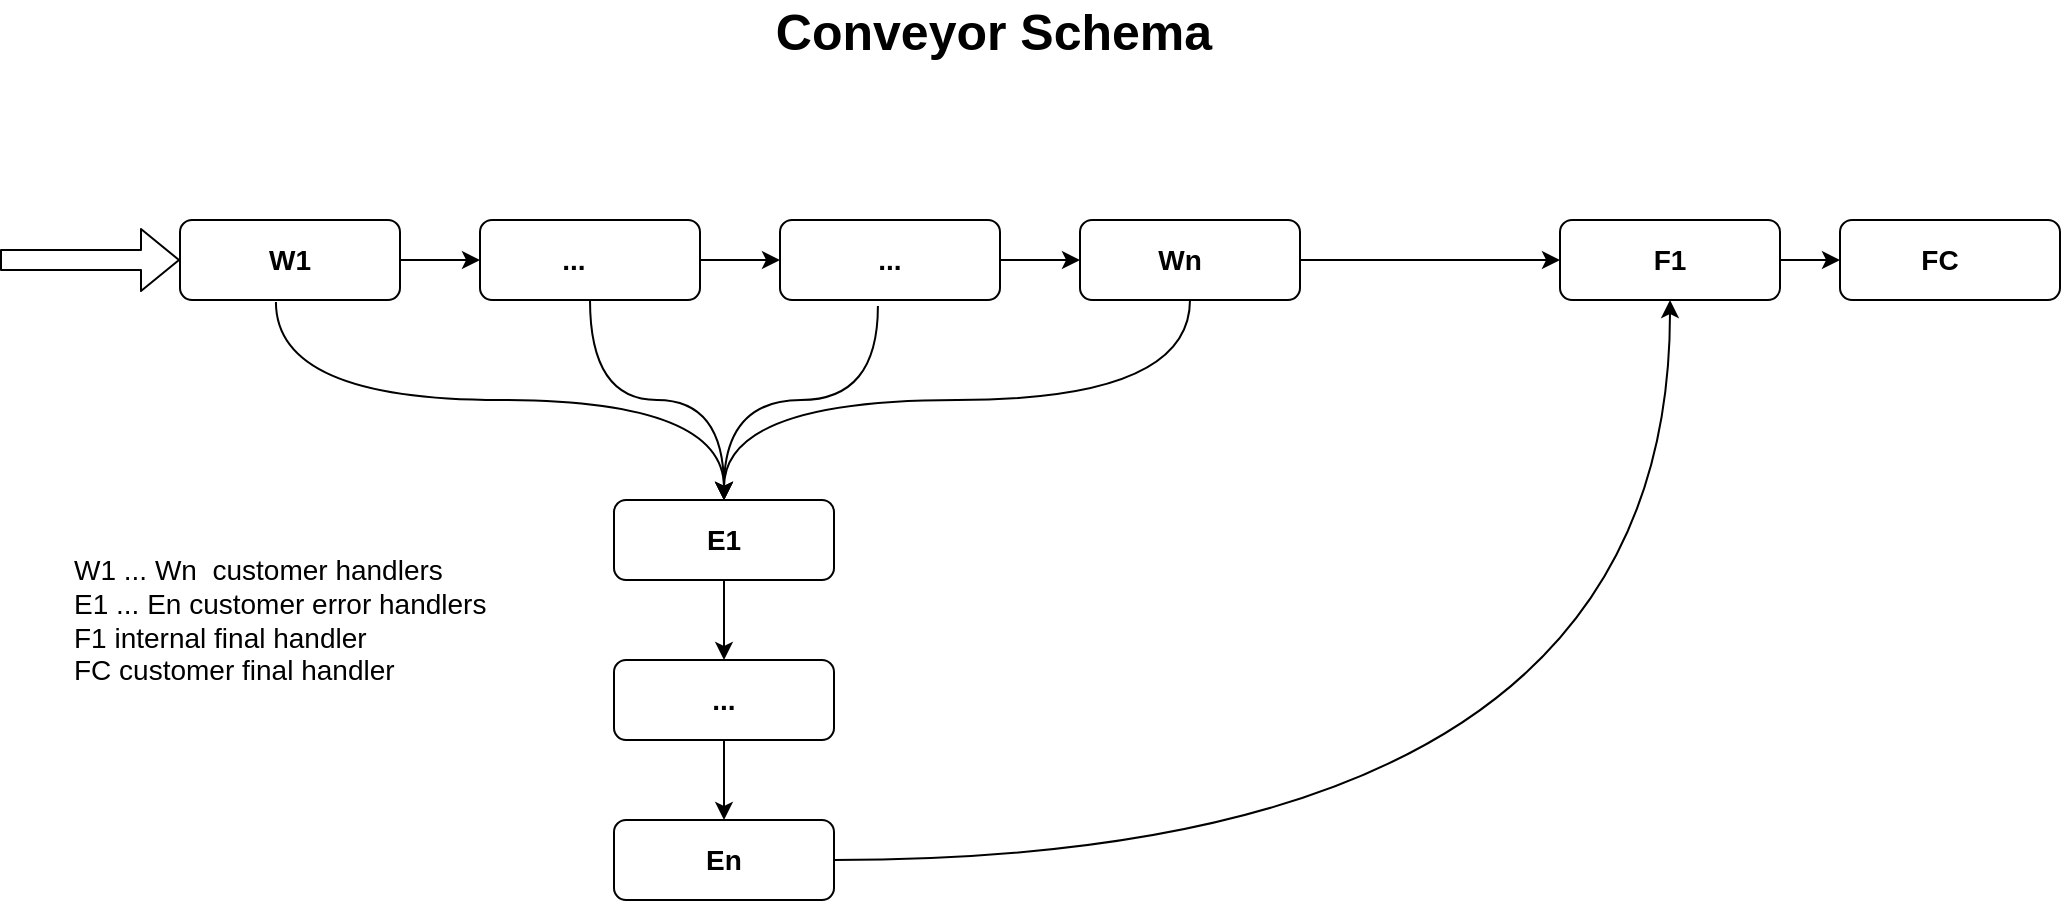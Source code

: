 <mxfile version="13.6.2" type="device"><diagram id="M96qbQq9tH2ijh5aTKen" name="Page-1"><mxGraphModel dx="2372" dy="1660" grid="1" gridSize="10" guides="1" tooltips="1" connect="1" arrows="1" fold="1" page="1" pageScale="1" pageWidth="1100" pageHeight="850" math="0" shadow="0"><root><mxCell id="0"/><mxCell id="1" parent="0"/><mxCell id="nyhLv1l_hCs2GYXBLPJA-1" value="" style="rounded=1;whiteSpace=wrap;html=1;" parent="1" vertex="1"><mxGeometry x="260" y="295" width="110" height="40" as="geometry"/></mxCell><mxCell id="nyhLv1l_hCs2GYXBLPJA-2" value="" style="rounded=1;whiteSpace=wrap;html=1;" parent="1" vertex="1"><mxGeometry x="110" y="295" width="110" height="40" as="geometry"/></mxCell><mxCell id="nyhLv1l_hCs2GYXBLPJA-3" value="" style="rounded=1;whiteSpace=wrap;html=1;" parent="1" vertex="1"><mxGeometry x="410" y="295" width="110" height="40" as="geometry"/></mxCell><mxCell id="nyhLv1l_hCs2GYXBLPJA-5" value="" style="rounded=1;whiteSpace=wrap;html=1;" parent="1" vertex="1"><mxGeometry x="560" y="295" width="110" height="40" as="geometry"/></mxCell><mxCell id="nyhLv1l_hCs2GYXBLPJA-8" value="" style="rounded=1;whiteSpace=wrap;html=1;" parent="1" vertex="1"><mxGeometry x="327" y="595" width="110" height="40" as="geometry"/></mxCell><mxCell id="nyhLv1l_hCs2GYXBLPJA-9" value="" style="rounded=1;whiteSpace=wrap;html=1;" parent="1" vertex="1"><mxGeometry x="327" y="515" width="110" height="40" as="geometry"/></mxCell><mxCell id="nyhLv1l_hCs2GYXBLPJA-10" value="" style="rounded=1;whiteSpace=wrap;html=1;" parent="1" vertex="1"><mxGeometry x="327" y="435" width="110" height="40" as="geometry"/></mxCell><mxCell id="nyhLv1l_hCs2GYXBLPJA-11" value="" style="rounded=1;whiteSpace=wrap;html=1;" parent="1" vertex="1"><mxGeometry x="940" y="295" width="110" height="40" as="geometry"/></mxCell><mxCell id="nyhLv1l_hCs2GYXBLPJA-12" value="" style="rounded=1;whiteSpace=wrap;html=1;" parent="1" vertex="1"><mxGeometry x="800" y="295" width="110" height="40" as="geometry"/></mxCell><mxCell id="nyhLv1l_hCs2GYXBLPJA-14" value="" style="shape=flexArrow;endArrow=classic;html=1;entryX=0;entryY=0.5;entryDx=0;entryDy=0;" parent="1" target="nyhLv1l_hCs2GYXBLPJA-2" edge="1"><mxGeometry width="50" height="50" relative="1" as="geometry"><mxPoint x="20" y="315" as="sourcePoint"/><mxPoint x="160" y="635" as="targetPoint"/></mxGeometry></mxCell><mxCell id="nyhLv1l_hCs2GYXBLPJA-15" value="" style="endArrow=classic;html=1;entryX=0;entryY=0.5;entryDx=0;entryDy=0;exitX=1;exitY=0.5;exitDx=0;exitDy=0;" parent="1" source="nyhLv1l_hCs2GYXBLPJA-2" target="nyhLv1l_hCs2GYXBLPJA-1" edge="1"><mxGeometry width="50" height="50" relative="1" as="geometry"><mxPoint x="130" y="485" as="sourcePoint"/><mxPoint x="180" y="435" as="targetPoint"/></mxGeometry></mxCell><mxCell id="nyhLv1l_hCs2GYXBLPJA-16" value="" style="endArrow=classic;html=1;entryX=0;entryY=0.5;entryDx=0;entryDy=0;" parent="1" target="nyhLv1l_hCs2GYXBLPJA-3" edge="1"><mxGeometry width="50" height="50" relative="1" as="geometry"><mxPoint x="370" y="315" as="sourcePoint"/><mxPoint x="270" y="325" as="targetPoint"/></mxGeometry></mxCell><mxCell id="nyhLv1l_hCs2GYXBLPJA-17" value="" style="endArrow=classic;html=1;entryX=0;entryY=0.5;entryDx=0;entryDy=0;" parent="1" target="nyhLv1l_hCs2GYXBLPJA-5" edge="1"><mxGeometry width="50" height="50" relative="1" as="geometry"><mxPoint x="520" y="315" as="sourcePoint"/><mxPoint x="280" y="335" as="targetPoint"/></mxGeometry></mxCell><mxCell id="nyhLv1l_hCs2GYXBLPJA-18" value="" style="endArrow=classic;html=1;entryX=0;entryY=0.5;entryDx=0;entryDy=0;exitX=1;exitY=0.5;exitDx=0;exitDy=0;" parent="1" source="nyhLv1l_hCs2GYXBLPJA-5" target="nyhLv1l_hCs2GYXBLPJA-12" edge="1"><mxGeometry width="50" height="50" relative="1" as="geometry"><mxPoint x="530" y="325" as="sourcePoint"/><mxPoint x="740" y="315" as="targetPoint"/></mxGeometry></mxCell><mxCell id="nyhLv1l_hCs2GYXBLPJA-19" value="" style="endArrow=classic;html=1;exitX=1;exitY=0.5;exitDx=0;exitDy=0;edgeStyle=orthogonalEdgeStyle;entryX=0.5;entryY=1;entryDx=0;entryDy=0;curved=1;" parent="1" source="nyhLv1l_hCs2GYXBLPJA-8" target="nyhLv1l_hCs2GYXBLPJA-12" edge="1"><mxGeometry width="50" height="50" relative="1" as="geometry"><mxPoint x="540" y="335" as="sourcePoint"/><mxPoint x="730" y="315" as="targetPoint"/></mxGeometry></mxCell><mxCell id="nyhLv1l_hCs2GYXBLPJA-20" value="" style="endArrow=classic;html=1;entryX=0.5;entryY=0;entryDx=0;entryDy=0;exitX=0.5;exitY=1;exitDx=0;exitDy=0;edgeStyle=orthogonalEdgeStyle;curved=1;" parent="1" source="nyhLv1l_hCs2GYXBLPJA-1" target="nyhLv1l_hCs2GYXBLPJA-10" edge="1"><mxGeometry width="50" height="50" relative="1" as="geometry"><mxPoint x="550" y="345" as="sourcePoint"/><mxPoint x="590" y="345" as="targetPoint"/></mxGeometry></mxCell><mxCell id="nyhLv1l_hCs2GYXBLPJA-21" value="" style="endArrow=classic;html=1;entryX=0.5;entryY=0;entryDx=0;entryDy=0;exitX=0.445;exitY=1.075;exitDx=0;exitDy=0;exitPerimeter=0;edgeStyle=orthogonalEdgeStyle;curved=1;" parent="1" source="nyhLv1l_hCs2GYXBLPJA-3" target="nyhLv1l_hCs2GYXBLPJA-10" edge="1"><mxGeometry width="50" height="50" relative="1" as="geometry"><mxPoint x="560" y="355" as="sourcePoint"/><mxPoint x="600" y="355" as="targetPoint"/></mxGeometry></mxCell><mxCell id="nyhLv1l_hCs2GYXBLPJA-22" value="" style="endArrow=classic;html=1;entryX=0.5;entryY=0;entryDx=0;entryDy=0;exitX=0.436;exitY=1.025;exitDx=0;exitDy=0;exitPerimeter=0;edgeStyle=orthogonalEdgeStyle;curved=1;" parent="1" source="nyhLv1l_hCs2GYXBLPJA-2" target="nyhLv1l_hCs2GYXBLPJA-10" edge="1"><mxGeometry width="50" height="50" relative="1" as="geometry"><mxPoint x="570" y="365" as="sourcePoint"/><mxPoint x="610" y="365" as="targetPoint"/></mxGeometry></mxCell><mxCell id="nyhLv1l_hCs2GYXBLPJA-23" value="" style="endArrow=classic;html=1;entryX=0.5;entryY=0;entryDx=0;entryDy=0;exitX=0.5;exitY=1;exitDx=0;exitDy=0;edgeStyle=orthogonalEdgeStyle;curved=1;" parent="1" source="nyhLv1l_hCs2GYXBLPJA-5" target="nyhLv1l_hCs2GYXBLPJA-10" edge="1"><mxGeometry width="50" height="50" relative="1" as="geometry"><mxPoint x="580" y="375" as="sourcePoint"/><mxPoint x="620" y="375" as="targetPoint"/></mxGeometry></mxCell><mxCell id="nyhLv1l_hCs2GYXBLPJA-24" value="" style="endArrow=classic;html=1;entryX=0.5;entryY=0;entryDx=0;entryDy=0;exitX=0.5;exitY=1;exitDx=0;exitDy=0;" parent="1" source="nyhLv1l_hCs2GYXBLPJA-10" target="nyhLv1l_hCs2GYXBLPJA-9" edge="1"><mxGeometry width="50" height="50" relative="1" as="geometry"><mxPoint x="590" y="385" as="sourcePoint"/><mxPoint x="630" y="385" as="targetPoint"/></mxGeometry></mxCell><mxCell id="nyhLv1l_hCs2GYXBLPJA-25" value="" style="endArrow=classic;html=1;entryX=0.5;entryY=0;entryDx=0;entryDy=0;exitX=0.5;exitY=1;exitDx=0;exitDy=0;" parent="1" source="nyhLv1l_hCs2GYXBLPJA-9" target="nyhLv1l_hCs2GYXBLPJA-8" edge="1"><mxGeometry width="50" height="50" relative="1" as="geometry"><mxPoint x="600" y="395" as="sourcePoint"/><mxPoint x="640" y="395" as="targetPoint"/></mxGeometry></mxCell><mxCell id="nyhLv1l_hCs2GYXBLPJA-26" value="" style="endArrow=classic;html=1;entryX=0;entryY=0.5;entryDx=0;entryDy=0;exitX=1;exitY=0.5;exitDx=0;exitDy=0;" parent="1" source="nyhLv1l_hCs2GYXBLPJA-12" target="nyhLv1l_hCs2GYXBLPJA-11" edge="1"><mxGeometry width="50" height="50" relative="1" as="geometry"><mxPoint x="610" y="405" as="sourcePoint"/><mxPoint x="650" y="405" as="targetPoint"/></mxGeometry></mxCell><mxCell id="nyhLv1l_hCs2GYXBLPJA-27" value="&lt;font style=&quot;font-size: 14px&quot;&gt;&lt;b&gt;W1&lt;/b&gt;&lt;/font&gt;" style="text;html=1;strokeColor=none;fillColor=none;align=center;verticalAlign=middle;whiteSpace=wrap;rounded=0;" parent="1" vertex="1"><mxGeometry x="145" y="305" width="40" height="20" as="geometry"/></mxCell><mxCell id="nyhLv1l_hCs2GYXBLPJA-30" value="&lt;b&gt;&lt;font style=&quot;font-size: 14px&quot;&gt;Wn&lt;/font&gt;&lt;/b&gt;" style="text;html=1;strokeColor=none;fillColor=none;align=center;verticalAlign=middle;whiteSpace=wrap;rounded=0;" parent="1" vertex="1"><mxGeometry x="590" y="305" width="40" height="20" as="geometry"/></mxCell><mxCell id="nyhLv1l_hCs2GYXBLPJA-31" value="&lt;b&gt;&lt;font style=&quot;font-size: 14px&quot;&gt;E1&lt;/font&gt;&lt;/b&gt;" style="text;html=1;strokeColor=none;fillColor=none;align=center;verticalAlign=middle;whiteSpace=wrap;rounded=0;" parent="1" vertex="1"><mxGeometry x="362" y="445" width="40" height="20" as="geometry"/></mxCell><mxCell id="nyhLv1l_hCs2GYXBLPJA-32" value="&lt;b&gt;&lt;font style=&quot;font-size: 14px&quot;&gt;...&lt;/font&gt;&lt;/b&gt;" style="text;html=1;strokeColor=none;fillColor=none;align=center;verticalAlign=middle;whiteSpace=wrap;rounded=0;" parent="1" vertex="1"><mxGeometry x="362" y="525" width="40" height="20" as="geometry"/></mxCell><mxCell id="nyhLv1l_hCs2GYXBLPJA-33" value="&lt;b&gt;&lt;font style=&quot;font-size: 14px&quot;&gt;En&lt;/font&gt;&lt;/b&gt;" style="text;html=1;strokeColor=none;fillColor=none;align=center;verticalAlign=middle;whiteSpace=wrap;rounded=0;" parent="1" vertex="1"><mxGeometry x="362" y="605" width="40" height="20" as="geometry"/></mxCell><mxCell id="nyhLv1l_hCs2GYXBLPJA-34" value="&lt;b&gt;&lt;font style=&quot;font-size: 14px&quot;&gt;F1&lt;/font&gt;&lt;/b&gt;" style="text;html=1;strokeColor=none;fillColor=none;align=center;verticalAlign=middle;whiteSpace=wrap;rounded=0;" parent="1" vertex="1"><mxGeometry x="835" y="305" width="40" height="20" as="geometry"/></mxCell><mxCell id="nyhLv1l_hCs2GYXBLPJA-35" value="&lt;b&gt;&lt;font style=&quot;font-size: 14px&quot;&gt;FC&lt;/font&gt;&lt;/b&gt;" style="text;html=1;strokeColor=none;fillColor=none;align=center;verticalAlign=middle;whiteSpace=wrap;rounded=0;" parent="1" vertex="1"><mxGeometry x="970" y="305" width="40" height="20" as="geometry"/></mxCell><mxCell id="nyhLv1l_hCs2GYXBLPJA-37" value="&lt;b&gt;&lt;font style=&quot;font-size: 14px&quot;&gt;...&lt;/font&gt;&lt;/b&gt;" style="text;html=1;strokeColor=none;fillColor=none;align=center;verticalAlign=middle;whiteSpace=wrap;rounded=0;" parent="1" vertex="1"><mxGeometry x="287" y="305" width="40" height="20" as="geometry"/></mxCell><mxCell id="nyhLv1l_hCs2GYXBLPJA-39" value="&lt;b&gt;&lt;font style=&quot;font-size: 14px&quot;&gt;...&lt;/font&gt;&lt;/b&gt;" style="text;html=1;strokeColor=none;fillColor=none;align=center;verticalAlign=middle;whiteSpace=wrap;rounded=0;" parent="1" vertex="1"><mxGeometry x="445" y="305" width="40" height="20" as="geometry"/></mxCell><mxCell id="cBUGEQfCrv-EWp1pgxga-1" value="&lt;font style=&quot;font-size: 25px&quot;&gt;&lt;b&gt;Conveyor Schema&lt;/b&gt;&lt;/font&gt;" style="text;html=1;strokeColor=none;fillColor=none;align=center;verticalAlign=middle;whiteSpace=wrap;rounded=0;" parent="1" vertex="1"><mxGeometry x="402" y="185" width="230" height="30" as="geometry"/></mxCell><mxCell id="cBUGEQfCrv-EWp1pgxga-2" value="&lt;font style=&quot;font-size: 14px&quot;&gt;W1 ... Wn&amp;nbsp; customer handlers&lt;br&gt;E1 ... En customer error handlers&lt;br&gt;F1 internal final handler&lt;br&gt;FC customer final handler&lt;/font&gt;" style="text;html=1;strokeColor=none;fillColor=none;align=left;verticalAlign=middle;whiteSpace=wrap;rounded=0;" parent="1" vertex="1"><mxGeometry x="55" y="435" width="235" height="120" as="geometry"/></mxCell></root></mxGraphModel></diagram></mxfile>